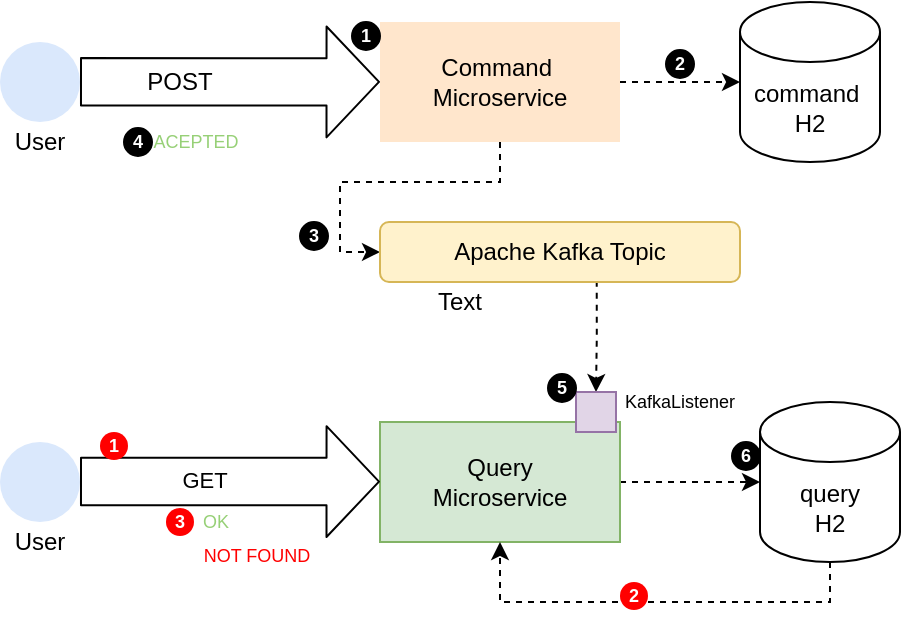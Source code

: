 <mxfile version="13.10.3" type="github" pages="2">
  <diagram id="dwUuTy2cjDjsSNc9xWwy" name="Page-1">
    <mxGraphModel dx="865" dy="457" grid="1" gridSize="10" guides="1" tooltips="1" connect="1" arrows="1" fold="1" page="1" pageScale="1" pageWidth="827" pageHeight="1169" math="0" shadow="0">
      <root>
        <mxCell id="0" />
        <mxCell id="1" parent="0" />
        <mxCell id="FPQnXXEWQoTXQ_zC0M5o-1" value="" style="ellipse;whiteSpace=wrap;html=1;fillColor=#dae8fc;strokeColor=none;" parent="1" vertex="1">
          <mxGeometry x="60" y="160" width="40" height="40" as="geometry" />
        </mxCell>
        <mxCell id="FPQnXXEWQoTXQ_zC0M5o-2" value="User" style="text;html=1;strokeColor=none;fillColor=none;align=center;verticalAlign=middle;whiteSpace=wrap;rounded=0;" parent="1" vertex="1">
          <mxGeometry x="60" y="200" width="40" height="20" as="geometry" />
        </mxCell>
        <mxCell id="FPQnXXEWQoTXQ_zC0M5o-6" value="POST" style="text;html=1;strokeColor=none;fillColor=none;align=center;verticalAlign=middle;whiteSpace=wrap;rounded=0;" parent="1" vertex="1">
          <mxGeometry x="130" y="170" width="40" height="20" as="geometry" />
        </mxCell>
        <mxCell id="FPQnXXEWQoTXQ_zC0M5o-11" value="" style="shape=flexArrow;endArrow=classic;html=1;endWidth=30.698;endSize=8.412;width=23.721;" parent="1" target="FPQnXXEWQoTXQ_zC0M5o-12" edge="1">
          <mxGeometry width="50" height="50" relative="1" as="geometry">
            <mxPoint x="100" y="179.88" as="sourcePoint" />
            <mxPoint x="220" y="179.88" as="targetPoint" />
          </mxGeometry>
        </mxCell>
        <mxCell id="FPQnXXEWQoTXQ_zC0M5o-14" style="edgeStyle=orthogonalEdgeStyle;rounded=0;orthogonalLoop=1;jettySize=auto;html=1;exitX=1;exitY=0.5;exitDx=0;exitDy=0;entryX=0;entryY=0.5;entryDx=0;entryDy=0;entryPerimeter=0;dashed=1;" parent="1" source="FPQnXXEWQoTXQ_zC0M5o-12" target="FPQnXXEWQoTXQ_zC0M5o-13" edge="1">
          <mxGeometry relative="1" as="geometry" />
        </mxCell>
        <mxCell id="FPQnXXEWQoTXQ_zC0M5o-19" style="edgeStyle=orthogonalEdgeStyle;rounded=0;orthogonalLoop=1;jettySize=auto;html=1;exitX=0.5;exitY=1;exitDx=0;exitDy=0;entryX=0;entryY=0.5;entryDx=0;entryDy=0;dashed=1;" parent="1" source="FPQnXXEWQoTXQ_zC0M5o-12" target="FPQnXXEWQoTXQ_zC0M5o-15" edge="1">
          <mxGeometry relative="1" as="geometry" />
        </mxCell>
        <mxCell id="FPQnXXEWQoTXQ_zC0M5o-12" value="Command&amp;nbsp;&lt;br&gt;Microservice" style="rounded=0;whiteSpace=wrap;html=1;fillColor=#ffe6cc;strokeColor=none;" parent="1" vertex="1">
          <mxGeometry x="250" y="150" width="120" height="60" as="geometry" />
        </mxCell>
        <mxCell id="FPQnXXEWQoTXQ_zC0M5o-13" value="command&amp;nbsp;&lt;br&gt;H2" style="shape=cylinder3;whiteSpace=wrap;html=1;boundedLbl=1;backgroundOutline=1;size=15;" parent="1" vertex="1">
          <mxGeometry x="430" y="140" width="70" height="80" as="geometry" />
        </mxCell>
        <mxCell id="FPQnXXEWQoTXQ_zC0M5o-23" style="edgeStyle=orthogonalEdgeStyle;rounded=0;orthogonalLoop=1;jettySize=auto;html=1;exitX=0.602;exitY=0.978;exitDx=0;exitDy=0;entryX=0.5;entryY=0;entryDx=0;entryDy=0;dashed=1;exitPerimeter=0;" parent="1" source="FPQnXXEWQoTXQ_zC0M5o-15" target="FPQnXXEWQoTXQ_zC0M5o-22" edge="1">
          <mxGeometry relative="1" as="geometry" />
        </mxCell>
        <mxCell id="FPQnXXEWQoTXQ_zC0M5o-15" value="Apache Kafka Topic" style="rounded=1;whiteSpace=wrap;html=1;fillColor=#fff2cc;strokeColor=#d6b656;" parent="1" vertex="1">
          <mxGeometry x="250" y="250" width="180" height="30" as="geometry" />
        </mxCell>
        <mxCell id="FPQnXXEWQoTXQ_zC0M5o-17" value="" style="shape=image;verticalLabelPosition=bottom;labelBackgroundColor=#ffffff;verticalAlign=top;aspect=fixed;imageAspect=0;image=https://cdn.icon-icons.com/icons2/2248/PNG/512/apache_kafka_icon_138937.png;" parent="1" vertex="1">
          <mxGeometry x="430" y="250" width="32" height="32" as="geometry" />
        </mxCell>
        <mxCell id="FPQnXXEWQoTXQ_zC0M5o-26" style="edgeStyle=orthogonalEdgeStyle;rounded=0;orthogonalLoop=1;jettySize=auto;html=1;exitX=1;exitY=0.5;exitDx=0;exitDy=0;entryX=0;entryY=0.5;entryDx=0;entryDy=0;entryPerimeter=0;dashed=1;" parent="1" source="FPQnXXEWQoTXQ_zC0M5o-21" target="FPQnXXEWQoTXQ_zC0M5o-25" edge="1">
          <mxGeometry relative="1" as="geometry" />
        </mxCell>
        <mxCell id="FPQnXXEWQoTXQ_zC0M5o-21" value="Query&lt;br&gt;Microservice" style="rounded=0;whiteSpace=wrap;html=1;fillColor=#d5e8d4;strokeColor=#82b366;" parent="1" vertex="1">
          <mxGeometry x="250" y="350" width="120" height="60" as="geometry" />
        </mxCell>
        <mxCell id="FPQnXXEWQoTXQ_zC0M5o-22" value="" style="rounded=0;whiteSpace=wrap;html=1;fillColor=#e1d5e7;strokeColor=#9673a6;" parent="1" vertex="1">
          <mxGeometry x="348" y="335" width="20" height="20" as="geometry" />
        </mxCell>
        <mxCell id="FPQnXXEWQoTXQ_zC0M5o-24" value="KafkaListener" style="text;html=1;strokeColor=none;fillColor=none;align=center;verticalAlign=middle;whiteSpace=wrap;rounded=0;fontSize=9;" parent="1" vertex="1">
          <mxGeometry x="380" y="330" width="40" height="20" as="geometry" />
        </mxCell>
        <mxCell id="CqvscLPTOn5NIJj6WVxx-2" style="edgeStyle=orthogonalEdgeStyle;rounded=0;orthogonalLoop=1;jettySize=auto;html=1;exitX=0.5;exitY=1;exitDx=0;exitDy=0;exitPerimeter=0;entryX=0.5;entryY=1;entryDx=0;entryDy=0;dashed=1;fontSize=9;" edge="1" parent="1" source="FPQnXXEWQoTXQ_zC0M5o-25" target="FPQnXXEWQoTXQ_zC0M5o-21">
          <mxGeometry relative="1" as="geometry" />
        </mxCell>
        <mxCell id="FPQnXXEWQoTXQ_zC0M5o-25" value="query&lt;br&gt;H2" style="shape=cylinder3;whiteSpace=wrap;html=1;boundedLbl=1;backgroundOutline=1;size=15;" parent="1" vertex="1">
          <mxGeometry x="440" y="340" width="70" height="80" as="geometry" />
        </mxCell>
        <mxCell id="FPQnXXEWQoTXQ_zC0M5o-27" value="" style="ellipse;whiteSpace=wrap;html=1;fillColor=#dae8fc;strokeColor=none;" parent="1" vertex="1">
          <mxGeometry x="60" y="360" width="40" height="40" as="geometry" />
        </mxCell>
        <mxCell id="FPQnXXEWQoTXQ_zC0M5o-28" value="User" style="text;html=1;strokeColor=none;fillColor=none;align=center;verticalAlign=middle;whiteSpace=wrap;rounded=0;" parent="1" vertex="1">
          <mxGeometry x="60" y="400" width="40" height="20" as="geometry" />
        </mxCell>
        <mxCell id="FPQnXXEWQoTXQ_zC0M5o-29" value="" style="shape=flexArrow;endArrow=classic;html=1;endWidth=30.698;endSize=8.412;width=23.721;" parent="1" edge="1">
          <mxGeometry width="50" height="50" relative="1" as="geometry">
            <mxPoint x="100" y="379.71" as="sourcePoint" />
            <mxPoint x="250" y="379.796" as="targetPoint" />
          </mxGeometry>
        </mxCell>
        <mxCell id="FPQnXXEWQoTXQ_zC0M5o-30" value="GET" style="edgeLabel;html=1;align=center;verticalAlign=middle;resizable=0;points=[];" parent="FPQnXXEWQoTXQ_zC0M5o-29" vertex="1" connectable="0">
          <mxGeometry x="-0.171" y="1" relative="1" as="geometry">
            <mxPoint as="offset" />
          </mxGeometry>
        </mxCell>
        <mxCell id="FPQnXXEWQoTXQ_zC0M5o-33" value="&lt;font color=&quot;#97d077&quot;&gt;ACEPTED&lt;/font&gt;" style="text;html=1;strokeColor=none;fillColor=none;align=center;verticalAlign=middle;whiteSpace=wrap;rounded=0;fontSize=9;" parent="1" vertex="1">
          <mxGeometry x="138" y="200" width="40" height="20" as="geometry" />
        </mxCell>
        <mxCell id="CqvscLPTOn5NIJj6WVxx-6" value="1" style="ellipse;whiteSpace=wrap;html=1;aspect=fixed;fontSize=9;labelBackgroundColor=#000000;fontColor=#FFFFFF;fontStyle=1;fillColor=#000000;" vertex="1" parent="1">
          <mxGeometry x="236" y="150" width="14" height="14" as="geometry" />
        </mxCell>
        <mxCell id="CqvscLPTOn5NIJj6WVxx-9" value="2" style="ellipse;whiteSpace=wrap;html=1;aspect=fixed;fontSize=9;labelBackgroundColor=#000000;fontColor=#FFFFFF;fontStyle=1;fillColor=#000000;" vertex="1" parent="1">
          <mxGeometry x="393" y="164" width="14" height="14" as="geometry" />
        </mxCell>
        <mxCell id="CqvscLPTOn5NIJj6WVxx-10" value="3" style="ellipse;whiteSpace=wrap;html=1;aspect=fixed;fontSize=9;labelBackgroundColor=#000000;fontColor=#FFFFFF;fontStyle=1;fillColor=#000000;" vertex="1" parent="1">
          <mxGeometry x="210" y="250" width="14" height="14" as="geometry" />
        </mxCell>
        <mxCell id="CqvscLPTOn5NIJj6WVxx-11" value="5" style="ellipse;whiteSpace=wrap;html=1;aspect=fixed;fontSize=9;labelBackgroundColor=#000000;fontColor=#FFFFFF;fontStyle=1;fillColor=#000000;" vertex="1" parent="1">
          <mxGeometry x="334" y="326" width="14" height="14" as="geometry" />
        </mxCell>
        <mxCell id="CqvscLPTOn5NIJj6WVxx-12" value="6" style="ellipse;whiteSpace=wrap;html=1;aspect=fixed;fontSize=9;labelBackgroundColor=#000000;fontColor=#FFFFFF;fontStyle=1;fillColor=#000000;" vertex="1" parent="1">
          <mxGeometry x="426" y="360" width="14" height="14" as="geometry" />
        </mxCell>
        <mxCell id="CqvscLPTOn5NIJj6WVxx-13" value="1" style="ellipse;whiteSpace=wrap;html=1;aspect=fixed;fontSize=9;labelBackgroundColor=#FF0000;fontColor=#FFFFFF;fontStyle=1;fillColor=#FF0000;labelBorderColor=none;strokeColor=none;" vertex="1" parent="1">
          <mxGeometry x="110" y="355" width="14" height="14" as="geometry" />
        </mxCell>
        <mxCell id="CqvscLPTOn5NIJj6WVxx-14" value="2" style="ellipse;whiteSpace=wrap;html=1;aspect=fixed;fontSize=9;labelBackgroundColor=#FF0000;fontColor=#FFFFFF;fontStyle=1;fillColor=#FF0000;labelBorderColor=none;strokeColor=none;" vertex="1" parent="1">
          <mxGeometry x="370" y="430" width="14" height="14" as="geometry" />
        </mxCell>
        <mxCell id="CqvscLPTOn5NIJj6WVxx-16" value="4" style="ellipse;whiteSpace=wrap;html=1;aspect=fixed;fontSize=9;labelBackgroundColor=#000000;fontColor=#FFFFFF;fontStyle=1;fillColor=#000000;" vertex="1" parent="1">
          <mxGeometry x="122" y="203" width="14" height="14" as="geometry" />
        </mxCell>
        <mxCell id="CqvscLPTOn5NIJj6WVxx-18" value="&lt;font color=&quot;#97d077&quot;&gt;OK&lt;/font&gt;" style="text;html=1;strokeColor=none;fillColor=none;align=center;verticalAlign=middle;whiteSpace=wrap;rounded=0;fontSize=9;" vertex="1" parent="1">
          <mxGeometry x="148" y="390" width="40" height="20" as="geometry" />
        </mxCell>
        <mxCell id="CqvscLPTOn5NIJj6WVxx-19" value="3" style="ellipse;whiteSpace=wrap;html=1;aspect=fixed;fontSize=9;labelBackgroundColor=#FF0000;fontColor=#FFFFFF;fontStyle=1;fillColor=#FF0000;labelBorderColor=none;strokeColor=none;" vertex="1" parent="1">
          <mxGeometry x="143" y="393" width="14" height="14" as="geometry" />
        </mxCell>
        <mxCell id="utGcUq5_92awLmo4414_-1" value="Text" style="text;html=1;strokeColor=none;fillColor=none;align=center;verticalAlign=middle;whiteSpace=wrap;rounded=0;labelBackgroundColor=none;fontSize=12;fontColor=#000000;" vertex="1" parent="1">
          <mxGeometry x="270" y="280" width="40" height="20" as="geometry" />
        </mxCell>
        <mxCell id="utGcUq5_92awLmo4414_-2" value="&lt;font style=&quot;font-size: 9px;&quot; color=&quot;#ff0000&quot;&gt;NOT FOUND&lt;/font&gt;" style="text;html=1;strokeColor=none;fillColor=none;align=center;verticalAlign=middle;whiteSpace=wrap;rounded=0;labelBackgroundColor=none;fontSize=9;fontColor=#000000;" vertex="1" parent="1">
          <mxGeometry x="157" y="407" width="63" height="20" as="geometry" />
        </mxCell>
      </root>
    </mxGraphModel>
  </diagram>
  <diagram id="2C0VMGDJdFqffSNqi8nd" name="Page-2">
    <mxGraphModel dx="716" dy="378" grid="1" gridSize="10" guides="1" tooltips="1" connect="1" arrows="1" fold="1" page="1" pageScale="1" pageWidth="827" pageHeight="1169" math="0" shadow="0">
      <root>
        <mxCell id="nDmpK35CxZWImTQ2deqX-0" />
        <mxCell id="nDmpK35CxZWImTQ2deqX-1" parent="nDmpK35CxZWImTQ2deqX-0" />
        <mxCell id="Ew7H27AF6_pMdPy1NghV-0" value="" style="ellipse;whiteSpace=wrap;html=1;fillColor=#dae8fc;strokeColor=none;" vertex="1" parent="nDmpK35CxZWImTQ2deqX-1">
          <mxGeometry x="60" y="160" width="40" height="40" as="geometry" />
        </mxCell>
        <mxCell id="Ew7H27AF6_pMdPy1NghV-1" value="User" style="text;html=1;strokeColor=none;fillColor=none;align=center;verticalAlign=middle;whiteSpace=wrap;rounded=0;" vertex="1" parent="nDmpK35CxZWImTQ2deqX-1">
          <mxGeometry x="60" y="200" width="40" height="20" as="geometry" />
        </mxCell>
        <mxCell id="Ew7H27AF6_pMdPy1NghV-2" value="POST" style="text;html=1;strokeColor=none;fillColor=none;align=center;verticalAlign=middle;whiteSpace=wrap;rounded=0;" vertex="1" parent="nDmpK35CxZWImTQ2deqX-1">
          <mxGeometry x="130" y="170" width="40" height="20" as="geometry" />
        </mxCell>
        <mxCell id="Ew7H27AF6_pMdPy1NghV-3" value="" style="shape=flexArrow;endArrow=classic;html=1;endWidth=30.698;endSize=8.412;width=23.721;" edge="1" parent="nDmpK35CxZWImTQ2deqX-1" target="Ew7H27AF6_pMdPy1NghV-6">
          <mxGeometry width="50" height="50" relative="1" as="geometry">
            <mxPoint x="100" y="179.88" as="sourcePoint" />
            <mxPoint x="220" y="179.88" as="targetPoint" />
          </mxGeometry>
        </mxCell>
        <mxCell id="Ew7H27AF6_pMdPy1NghV-4" style="edgeStyle=orthogonalEdgeStyle;rounded=0;orthogonalLoop=1;jettySize=auto;html=1;exitX=1;exitY=0.5;exitDx=0;exitDy=0;entryX=0;entryY=0.5;entryDx=0;entryDy=0;entryPerimeter=0;dashed=1;" edge="1" parent="nDmpK35CxZWImTQ2deqX-1" source="Ew7H27AF6_pMdPy1NghV-6" target="Ew7H27AF6_pMdPy1NghV-7">
          <mxGeometry relative="1" as="geometry" />
        </mxCell>
        <mxCell id="Ew7H27AF6_pMdPy1NghV-5" style="edgeStyle=orthogonalEdgeStyle;rounded=0;orthogonalLoop=1;jettySize=auto;html=1;exitX=0.5;exitY=1;exitDx=0;exitDy=0;entryX=0;entryY=0.5;entryDx=0;entryDy=0;dashed=1;" edge="1" parent="nDmpK35CxZWImTQ2deqX-1" source="Ew7H27AF6_pMdPy1NghV-6" target="Ew7H27AF6_pMdPy1NghV-9">
          <mxGeometry relative="1" as="geometry" />
        </mxCell>
        <mxCell id="Ew7H27AF6_pMdPy1NghV-42" style="edgeStyle=orthogonalEdgeStyle;rounded=0;orthogonalLoop=1;jettySize=auto;html=1;exitX=0.75;exitY=1;exitDx=0;exitDy=0;entryX=0.5;entryY=1;entryDx=0;entryDy=0;entryPerimeter=0;dashed=1;fontSize=9;fontColor=#FFFFFF;" edge="1" parent="nDmpK35CxZWImTQ2deqX-1" source="Ew7H27AF6_pMdPy1NghV-6" target="Ew7H27AF6_pMdPy1NghV-7">
          <mxGeometry relative="1" as="geometry">
            <Array as="points">
              <mxPoint x="340" y="240" />
              <mxPoint x="465" y="240" />
            </Array>
          </mxGeometry>
        </mxCell>
        <mxCell id="Ew7H27AF6_pMdPy1NghV-6" value="Command&amp;nbsp;&lt;br&gt;Microservice" style="rounded=0;whiteSpace=wrap;html=1;fillColor=#ffe6cc;strokeColor=none;" vertex="1" parent="nDmpK35CxZWImTQ2deqX-1">
          <mxGeometry x="250" y="150" width="120" height="60" as="geometry" />
        </mxCell>
        <mxCell id="Ew7H27AF6_pMdPy1NghV-7" value="command&amp;nbsp;&lt;br&gt;H2" style="shape=cylinder3;whiteSpace=wrap;html=1;boundedLbl=1;backgroundOutline=1;size=15;" vertex="1" parent="nDmpK35CxZWImTQ2deqX-1">
          <mxGeometry x="430" y="140" width="70" height="80" as="geometry" />
        </mxCell>
        <mxCell id="Ew7H27AF6_pMdPy1NghV-8" style="edgeStyle=orthogonalEdgeStyle;rounded=0;orthogonalLoop=1;jettySize=auto;html=1;exitX=0.602;exitY=0.978;exitDx=0;exitDy=0;entryX=0.5;entryY=0;entryDx=0;entryDy=0;dashed=1;exitPerimeter=0;" edge="1" parent="nDmpK35CxZWImTQ2deqX-1" source="Ew7H27AF6_pMdPy1NghV-9" target="Ew7H27AF6_pMdPy1NghV-13">
          <mxGeometry relative="1" as="geometry" />
        </mxCell>
        <mxCell id="Ew7H27AF6_pMdPy1NghV-9" value="Apache Kafka Topic" style="rounded=1;whiteSpace=wrap;html=1;fillColor=#fff2cc;strokeColor=#d6b656;" vertex="1" parent="nDmpK35CxZWImTQ2deqX-1">
          <mxGeometry x="250" y="250" width="180" height="30" as="geometry" />
        </mxCell>
        <mxCell id="Ew7H27AF6_pMdPy1NghV-10" value="" style="shape=image;verticalLabelPosition=bottom;labelBackgroundColor=#ffffff;verticalAlign=top;aspect=fixed;imageAspect=0;image=https://cdn.icon-icons.com/icons2/2248/PNG/512/apache_kafka_icon_138937.png;" vertex="1" parent="nDmpK35CxZWImTQ2deqX-1">
          <mxGeometry x="430" y="250" width="32" height="32" as="geometry" />
        </mxCell>
        <mxCell id="Ew7H27AF6_pMdPy1NghV-11" style="edgeStyle=orthogonalEdgeStyle;rounded=0;orthogonalLoop=1;jettySize=auto;html=1;exitX=1;exitY=0.5;exitDx=0;exitDy=0;entryX=0;entryY=0.5;entryDx=0;entryDy=0;entryPerimeter=0;dashed=1;" edge="1" parent="nDmpK35CxZWImTQ2deqX-1" source="Ew7H27AF6_pMdPy1NghV-12" target="Ew7H27AF6_pMdPy1NghV-16">
          <mxGeometry relative="1" as="geometry" />
        </mxCell>
        <mxCell id="Ew7H27AF6_pMdPy1NghV-35" style="edgeStyle=orthogonalEdgeStyle;rounded=0;orthogonalLoop=1;jettySize=auto;html=1;exitX=1;exitY=0.25;exitDx=0;exitDy=0;dashed=1;fontSize=9;fontColor=#FFFFFF;entryX=0;entryY=0.5;entryDx=0;entryDy=0;" edge="1" parent="nDmpK35CxZWImTQ2deqX-1" source="Ew7H27AF6_pMdPy1NghV-12" target="Ew7H27AF6_pMdPy1NghV-32">
          <mxGeometry relative="1" as="geometry">
            <mxPoint x="480" y="260" as="targetPoint" />
            <Array as="points">
              <mxPoint x="460" y="365" />
              <mxPoint x="460" y="265" />
            </Array>
          </mxGeometry>
        </mxCell>
        <mxCell id="Ew7H27AF6_pMdPy1NghV-12" value="Query&lt;br&gt;Microservice" style="rounded=0;whiteSpace=wrap;html=1;fillColor=#d5e8d4;strokeColor=#82b366;" vertex="1" parent="nDmpK35CxZWImTQ2deqX-1">
          <mxGeometry x="250" y="350" width="120" height="60" as="geometry" />
        </mxCell>
        <mxCell id="Ew7H27AF6_pMdPy1NghV-13" value="" style="rounded=0;whiteSpace=wrap;html=1;fillColor=#e1d5e7;strokeColor=#9673a6;" vertex="1" parent="nDmpK35CxZWImTQ2deqX-1">
          <mxGeometry x="348" y="335" width="20" height="20" as="geometry" />
        </mxCell>
        <mxCell id="Ew7H27AF6_pMdPy1NghV-14" value="KafkaListener" style="text;html=1;strokeColor=none;fillColor=none;align=center;verticalAlign=middle;whiteSpace=wrap;rounded=0;fontSize=9;" vertex="1" parent="nDmpK35CxZWImTQ2deqX-1">
          <mxGeometry x="380" y="330" width="40" height="20" as="geometry" />
        </mxCell>
        <mxCell id="Ew7H27AF6_pMdPy1NghV-15" style="edgeStyle=orthogonalEdgeStyle;rounded=0;orthogonalLoop=1;jettySize=auto;html=1;exitX=0.5;exitY=1;exitDx=0;exitDy=0;exitPerimeter=0;entryX=0.5;entryY=1;entryDx=0;entryDy=0;dashed=1;fontSize=9;" edge="1" parent="nDmpK35CxZWImTQ2deqX-1" source="Ew7H27AF6_pMdPy1NghV-16" target="Ew7H27AF6_pMdPy1NghV-12">
          <mxGeometry relative="1" as="geometry" />
        </mxCell>
        <mxCell id="Ew7H27AF6_pMdPy1NghV-16" value="query&lt;br&gt;H2" style="shape=cylinder3;whiteSpace=wrap;html=1;boundedLbl=1;backgroundOutline=1;size=15;" vertex="1" parent="nDmpK35CxZWImTQ2deqX-1">
          <mxGeometry x="510" y="340" width="70" height="80" as="geometry" />
        </mxCell>
        <mxCell id="Ew7H27AF6_pMdPy1NghV-17" value="" style="ellipse;whiteSpace=wrap;html=1;fillColor=#dae8fc;strokeColor=none;" vertex="1" parent="nDmpK35CxZWImTQ2deqX-1">
          <mxGeometry x="60" y="360" width="40" height="40" as="geometry" />
        </mxCell>
        <mxCell id="Ew7H27AF6_pMdPy1NghV-18" value="User" style="text;html=1;strokeColor=none;fillColor=none;align=center;verticalAlign=middle;whiteSpace=wrap;rounded=0;" vertex="1" parent="nDmpK35CxZWImTQ2deqX-1">
          <mxGeometry x="60" y="400" width="40" height="20" as="geometry" />
        </mxCell>
        <mxCell id="Ew7H27AF6_pMdPy1NghV-19" value="" style="shape=flexArrow;endArrow=classic;html=1;endWidth=30.698;endSize=8.412;width=23.721;" edge="1" parent="nDmpK35CxZWImTQ2deqX-1">
          <mxGeometry width="50" height="50" relative="1" as="geometry">
            <mxPoint x="100" y="379.71" as="sourcePoint" />
            <mxPoint x="250" y="379.796" as="targetPoint" />
          </mxGeometry>
        </mxCell>
        <mxCell id="Ew7H27AF6_pMdPy1NghV-20" value="GET" style="edgeLabel;html=1;align=center;verticalAlign=middle;resizable=0;points=[];" vertex="1" connectable="0" parent="Ew7H27AF6_pMdPy1NghV-19">
          <mxGeometry x="-0.171" y="1" relative="1" as="geometry">
            <mxPoint as="offset" />
          </mxGeometry>
        </mxCell>
        <mxCell id="Ew7H27AF6_pMdPy1NghV-21" value="&lt;font color=&quot;#97d077&quot;&gt;ACEPTED&lt;/font&gt;" style="text;html=1;strokeColor=none;fillColor=none;align=center;verticalAlign=middle;whiteSpace=wrap;rounded=0;fontSize=9;" vertex="1" parent="nDmpK35CxZWImTQ2deqX-1">
          <mxGeometry x="145" y="190" width="40" height="20" as="geometry" />
        </mxCell>
        <mxCell id="Ew7H27AF6_pMdPy1NghV-22" value="1" style="ellipse;whiteSpace=wrap;html=1;aspect=fixed;fontSize=9;labelBackgroundColor=#000000;fontColor=#FFFFFF;fontStyle=1;fillColor=#000000;" vertex="1" parent="nDmpK35CxZWImTQ2deqX-1">
          <mxGeometry x="236" y="150" width="14" height="14" as="geometry" />
        </mxCell>
        <mxCell id="Ew7H27AF6_pMdPy1NghV-23" value="2" style="ellipse;whiteSpace=wrap;html=1;aspect=fixed;fontSize=9;labelBackgroundColor=#000000;fontColor=#FFFFFF;fontStyle=1;fillColor=#000000;" vertex="1" parent="nDmpK35CxZWImTQ2deqX-1">
          <mxGeometry x="393" y="164" width="14" height="14" as="geometry" />
        </mxCell>
        <mxCell id="Ew7H27AF6_pMdPy1NghV-24" value="3" style="ellipse;whiteSpace=wrap;html=1;aspect=fixed;fontSize=9;labelBackgroundColor=#000000;fontColor=#FFFFFF;fontStyle=1;fillColor=#000000;" vertex="1" parent="nDmpK35CxZWImTQ2deqX-1">
          <mxGeometry x="210" y="250" width="14" height="14" as="geometry" />
        </mxCell>
        <mxCell id="Ew7H27AF6_pMdPy1NghV-25" value="5" style="ellipse;whiteSpace=wrap;html=1;aspect=fixed;fontSize=9;labelBackgroundColor=#000000;fontColor=#FFFFFF;fontStyle=1;fillColor=#000000;" vertex="1" parent="nDmpK35CxZWImTQ2deqX-1">
          <mxGeometry x="334" y="326" width="14" height="14" as="geometry" />
        </mxCell>
        <mxCell id="Ew7H27AF6_pMdPy1NghV-26" value="6" style="ellipse;whiteSpace=wrap;html=1;aspect=fixed;fontSize=9;labelBackgroundColor=#000000;fontColor=#FFFFFF;fontStyle=1;fillColor=#000000;" vertex="1" parent="nDmpK35CxZWImTQ2deqX-1">
          <mxGeometry x="486" y="360" width="14" height="14" as="geometry" />
        </mxCell>
        <mxCell id="Ew7H27AF6_pMdPy1NghV-27" value="1" style="ellipse;whiteSpace=wrap;html=1;aspect=fixed;fontSize=9;labelBackgroundColor=#FF0000;fontColor=#FFFFFF;fontStyle=1;fillColor=#FF0000;labelBorderColor=none;strokeColor=none;" vertex="1" parent="nDmpK35CxZWImTQ2deqX-1">
          <mxGeometry x="110" y="355" width="14" height="14" as="geometry" />
        </mxCell>
        <mxCell id="Ew7H27AF6_pMdPy1NghV-28" value="2" style="ellipse;whiteSpace=wrap;html=1;aspect=fixed;fontSize=9;labelBackgroundColor=#FF0000;fontColor=#FFFFFF;fontStyle=1;fillColor=#FF0000;labelBorderColor=none;strokeColor=none;" vertex="1" parent="nDmpK35CxZWImTQ2deqX-1">
          <mxGeometry x="370" y="430" width="14" height="14" as="geometry" />
        </mxCell>
        <mxCell id="Ew7H27AF6_pMdPy1NghV-29" value="4" style="ellipse;whiteSpace=wrap;html=1;aspect=fixed;fontSize=9;labelBackgroundColor=#000000;fontColor=#FFFFFF;fontStyle=1;fillColor=#000000;" vertex="1" parent="nDmpK35CxZWImTQ2deqX-1">
          <mxGeometry x="124" y="193" width="14" height="14" as="geometry" />
        </mxCell>
        <mxCell id="Ew7H27AF6_pMdPy1NghV-30" value="&lt;font color=&quot;#97d077&quot;&gt;OK&lt;/font&gt;" style="text;html=1;strokeColor=none;fillColor=none;align=center;verticalAlign=middle;whiteSpace=wrap;rounded=0;fontSize=9;" vertex="1" parent="nDmpK35CxZWImTQ2deqX-1">
          <mxGeometry x="148" y="390" width="40" height="20" as="geometry" />
        </mxCell>
        <mxCell id="Ew7H27AF6_pMdPy1NghV-31" value="3" style="ellipse;whiteSpace=wrap;html=1;aspect=fixed;fontSize=9;labelBackgroundColor=#FF0000;fontColor=#FFFFFF;fontStyle=1;fillColor=#FF0000;labelBorderColor=none;strokeColor=none;" vertex="1" parent="nDmpK35CxZWImTQ2deqX-1">
          <mxGeometry x="143" y="393" width="14" height="14" as="geometry" />
        </mxCell>
        <mxCell id="Ew7H27AF6_pMdPy1NghV-38" style="edgeStyle=orthogonalEdgeStyle;rounded=0;orthogonalLoop=1;jettySize=auto;html=1;exitX=0.5;exitY=0;exitDx=0;exitDy=0;entryX=0.5;entryY=0;entryDx=0;entryDy=0;dashed=1;fontSize=9;fontColor=#FFFFFF;" edge="1" parent="nDmpK35CxZWImTQ2deqX-1" source="Ew7H27AF6_pMdPy1NghV-32" target="Ew7H27AF6_pMdPy1NghV-37">
          <mxGeometry relative="1" as="geometry" />
        </mxCell>
        <mxCell id="Ew7H27AF6_pMdPy1NghV-32" value="Apache Kafka Topic" style="rounded=1;whiteSpace=wrap;html=1;fillColor=#fff2cc;strokeColor=#d6b656;" vertex="1" parent="nDmpK35CxZWImTQ2deqX-1">
          <mxGeometry x="500" y="250" width="180" height="30" as="geometry" />
        </mxCell>
        <mxCell id="Ew7H27AF6_pMdPy1NghV-33" value="" style="shape=image;verticalLabelPosition=bottom;labelBackgroundColor=#ffffff;verticalAlign=top;aspect=fixed;imageAspect=0;image=https://cdn.icon-icons.com/icons2/2248/PNG/512/apache_kafka_icon_138937.png;" vertex="1" parent="nDmpK35CxZWImTQ2deqX-1">
          <mxGeometry x="680" y="250" width="32" height="32" as="geometry" />
        </mxCell>
        <mxCell id="Ew7H27AF6_pMdPy1NghV-36" value="7" style="ellipse;whiteSpace=wrap;html=1;aspect=fixed;fontSize=9;labelBackgroundColor=#000000;fontColor=#FFFFFF;fontStyle=1;fillColor=#000000;" vertex="1" parent="nDmpK35CxZWImTQ2deqX-1">
          <mxGeometry x="462" y="312" width="14" height="14" as="geometry" />
        </mxCell>
        <mxCell id="Ew7H27AF6_pMdPy1NghV-37" value="" style="rounded=0;whiteSpace=wrap;html=1;fillColor=#e1d5e7;strokeColor=#9673a6;" vertex="1" parent="nDmpK35CxZWImTQ2deqX-1">
          <mxGeometry x="360" y="140" width="20" height="20" as="geometry" />
        </mxCell>
        <mxCell id="Ew7H27AF6_pMdPy1NghV-39" value="8" style="ellipse;whiteSpace=wrap;html=1;aspect=fixed;fontSize=9;labelBackgroundColor=#000000;fontColor=#FFFFFF;fontStyle=1;fillColor=#000000;" vertex="1" parent="nDmpK35CxZWImTQ2deqX-1">
          <mxGeometry x="420" y="100" width="14" height="14" as="geometry" />
        </mxCell>
        <mxCell id="Ew7H27AF6_pMdPy1NghV-40" value="save Phone" style="text;html=1;strokeColor=none;fillColor=none;align=center;verticalAlign=middle;whiteSpace=wrap;rounded=0;labelBackgroundColor=#000000;fontSize=9;fontColor=#FFFFFF;" vertex="1" parent="nDmpK35CxZWImTQ2deqX-1">
          <mxGeometry x="380" y="183" width="40" height="20" as="geometry" />
        </mxCell>
        <mxCell id="Ew7H27AF6_pMdPy1NghV-41" value="save&amp;nbsp;&lt;br&gt;Event" style="text;html=1;strokeColor=none;fillColor=none;align=center;verticalAlign=middle;whiteSpace=wrap;rounded=0;labelBackgroundColor=#000000;fontSize=9;fontColor=#FFFFFF;" vertex="1" parent="nDmpK35CxZWImTQ2deqX-1">
          <mxGeometry x="380" y="217" width="40" height="20" as="geometry" />
        </mxCell>
        <mxCell id="Ew7H27AF6_pMdPy1NghV-43" value="9" style="ellipse;whiteSpace=wrap;html=1;aspect=fixed;fontSize=9;labelBackgroundColor=#000000;fontColor=#FFFFFF;fontStyle=1;fillColor=#000000;" vertex="1" parent="nDmpK35CxZWImTQ2deqX-1">
          <mxGeometry x="368" y="220" width="14" height="14" as="geometry" />
        </mxCell>
        <mxCell id="Ew7H27AF6_pMdPy1NghV-45" value="Id del evento" style="text;html=1;strokeColor=none;fillColor=none;align=center;verticalAlign=middle;whiteSpace=wrap;rounded=0;labelBackgroundColor=none;fontSize=9;" vertex="1" parent="nDmpK35CxZWImTQ2deqX-1">
          <mxGeometry x="143" y="203" width="40" height="20" as="geometry" />
        </mxCell>
        <mxCell id="Ew7H27AF6_pMdPy1NghV-51" value="" style="shape=flexArrow;endArrow=classic;html=1;fontSize=9;fontColor=#000000;width=33.103;endSize=10.71;" edge="1" parent="nDmpK35CxZWImTQ2deqX-1">
          <mxGeometry width="50" height="50" relative="1" as="geometry">
            <mxPoint x="95" y="250" as="sourcePoint" />
            <mxPoint x="205" y="250" as="targetPoint" />
            <Array as="points">
              <mxPoint x="155" y="250" />
            </Array>
          </mxGeometry>
        </mxCell>
        <mxCell id="Ew7H27AF6_pMdPy1NghV-52" value="GET" style="edgeLabel;html=1;align=center;verticalAlign=middle;resizable=0;points=[];fontSize=12;fontColor=#000000;fontStyle=0" vertex="1" connectable="0" parent="Ew7H27AF6_pMdPy1NghV-51">
          <mxGeometry x="-0.608" y="5" relative="1" as="geometry">
            <mxPoint x="14.62" y="5" as="offset" />
          </mxGeometry>
        </mxCell>
        <mxCell id="Ew7H27AF6_pMdPy1NghV-53" value="&lt;font color=&quot;#97d077&quot;&gt;OK &lt;br&gt;NOT FOUND&lt;/font&gt;" style="text;html=1;strokeColor=none;fillColor=none;align=center;verticalAlign=middle;whiteSpace=wrap;rounded=0;fontSize=9;" vertex="1" parent="nDmpK35CxZWImTQ2deqX-1">
          <mxGeometry x="90" y="270" width="70" height="20" as="geometry" />
        </mxCell>
        <mxCell id="0gVeb_RJPJW1ZxWyVQUz-1" value="KafkaListener" style="text;html=1;strokeColor=none;fillColor=none;align=center;verticalAlign=middle;whiteSpace=wrap;rounded=0;fontSize=9;" vertex="1" parent="nDmpK35CxZWImTQ2deqX-1">
          <mxGeometry x="390" y="130" width="40" height="20" as="geometry" />
        </mxCell>
        <mxCell id="a2eAsUC0NsT7DbOl51_4-0" value="&lt;font style=&quot;font-size: 9px;&quot; color=&quot;#ff0000&quot;&gt;NOT FOUND&lt;/font&gt;" style="text;html=1;strokeColor=none;fillColor=none;align=center;verticalAlign=middle;whiteSpace=wrap;rounded=0;labelBackgroundColor=none;fontSize=9;fontColor=#000000;" vertex="1" parent="nDmpK35CxZWImTQ2deqX-1">
          <mxGeometry x="157" y="407" width="63" height="20" as="geometry" />
        </mxCell>
      </root>
    </mxGraphModel>
  </diagram>
</mxfile>
